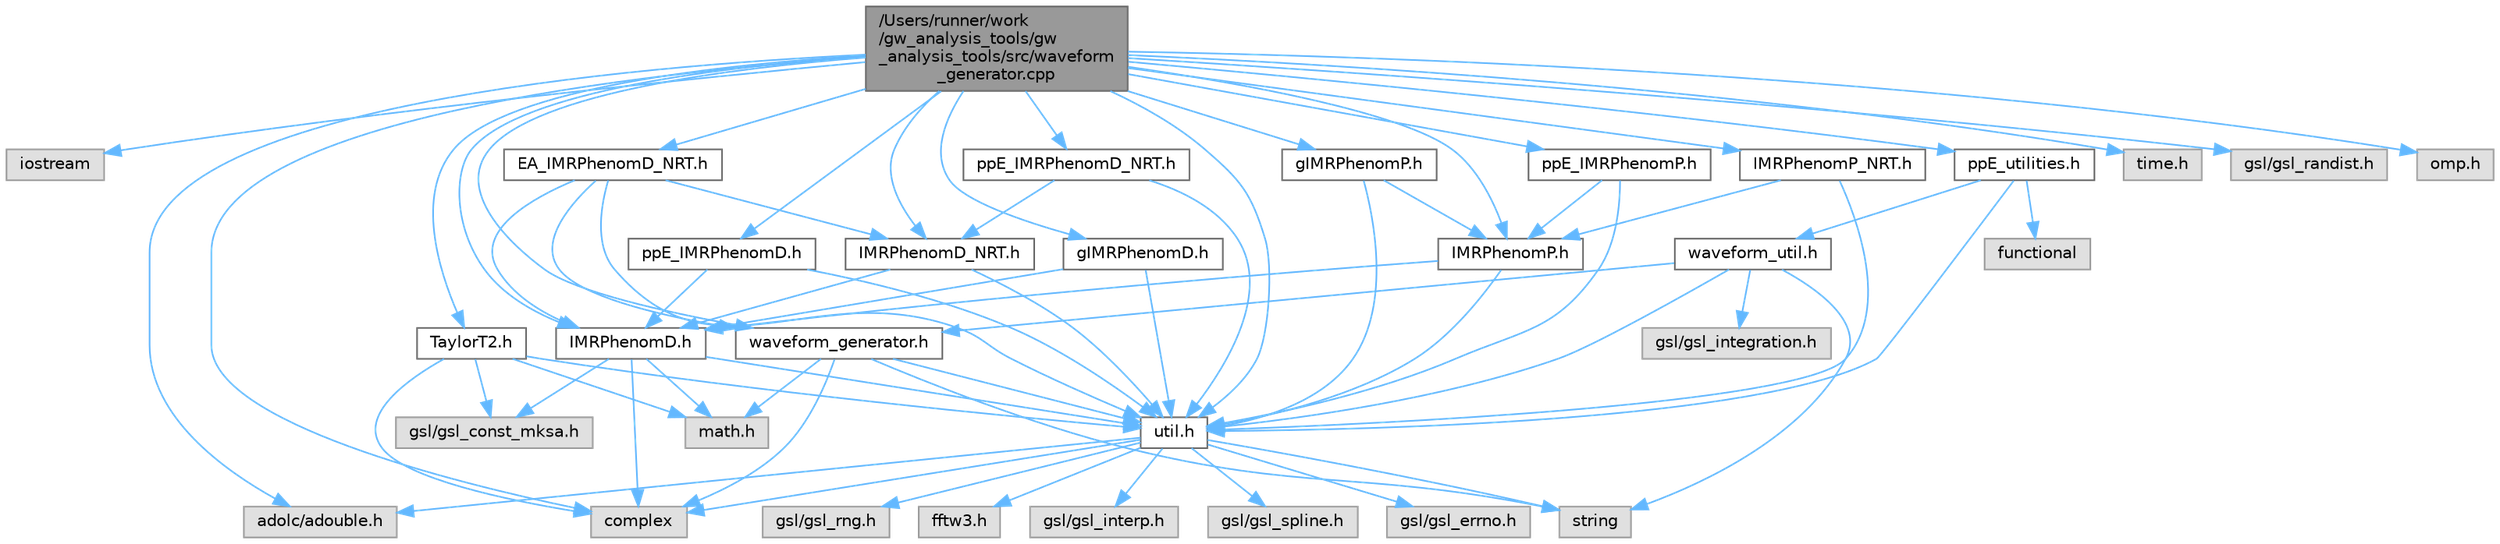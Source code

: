 digraph "/Users/runner/work/gw_analysis_tools/gw_analysis_tools/src/waveform_generator.cpp"
{
 // LATEX_PDF_SIZE
  bgcolor="transparent";
  edge [fontname=Helvetica,fontsize=10,labelfontname=Helvetica,labelfontsize=10];
  node [fontname=Helvetica,fontsize=10,shape=box,height=0.2,width=0.4];
  Node1 [id="Node000001",label="/Users/runner/work\l/gw_analysis_tools/gw\l_analysis_tools/src/waveform\l_generator.cpp",height=0.2,width=0.4,color="gray40", fillcolor="grey60", style="filled", fontcolor="black",tooltip=" "];
  Node1 -> Node2 [id="edge1_Node000001_Node000002",color="steelblue1",style="solid",tooltip=" "];
  Node2 [id="Node000002",label="iostream",height=0.2,width=0.4,color="grey60", fillcolor="#E0E0E0", style="filled",tooltip=" "];
  Node1 -> Node3 [id="edge2_Node000001_Node000003",color="steelblue1",style="solid",tooltip=" "];
  Node3 [id="Node000003",label="waveform_generator.h",height=0.2,width=0.4,color="grey40", fillcolor="white", style="filled",URL="$waveform__generator_8h.html",tooltip=" "];
  Node3 -> Node4 [id="edge3_Node000003_Node000004",color="steelblue1",style="solid",tooltip=" "];
  Node4 [id="Node000004",label="math.h",height=0.2,width=0.4,color="grey60", fillcolor="#E0E0E0", style="filled",tooltip=" "];
  Node3 -> Node5 [id="edge4_Node000003_Node000005",color="steelblue1",style="solid",tooltip=" "];
  Node5 [id="Node000005",label="util.h",height=0.2,width=0.4,color="grey40", fillcolor="white", style="filled",URL="$util_8h.html",tooltip=" "];
  Node5 -> Node6 [id="edge5_Node000005_Node000006",color="steelblue1",style="solid",tooltip=" "];
  Node6 [id="Node000006",label="string",height=0.2,width=0.4,color="grey60", fillcolor="#E0E0E0", style="filled",tooltip=" "];
  Node5 -> Node7 [id="edge6_Node000005_Node000007",color="steelblue1",style="solid",tooltip=" "];
  Node7 [id="Node000007",label="complex",height=0.2,width=0.4,color="grey60", fillcolor="#E0E0E0", style="filled",tooltip=" "];
  Node5 -> Node8 [id="edge7_Node000005_Node000008",color="steelblue1",style="solid",tooltip=" "];
  Node8 [id="Node000008",label="adolc/adouble.h",height=0.2,width=0.4,color="grey60", fillcolor="#E0E0E0", style="filled",tooltip=" "];
  Node5 -> Node9 [id="edge8_Node000005_Node000009",color="steelblue1",style="solid",tooltip=" "];
  Node9 [id="Node000009",label="fftw3.h",height=0.2,width=0.4,color="grey60", fillcolor="#E0E0E0", style="filled",tooltip=" "];
  Node5 -> Node10 [id="edge9_Node000005_Node000010",color="steelblue1",style="solid",tooltip=" "];
  Node10 [id="Node000010",label="gsl/gsl_interp.h",height=0.2,width=0.4,color="grey60", fillcolor="#E0E0E0", style="filled",tooltip=" "];
  Node5 -> Node11 [id="edge10_Node000005_Node000011",color="steelblue1",style="solid",tooltip=" "];
  Node11 [id="Node000011",label="gsl/gsl_spline.h",height=0.2,width=0.4,color="grey60", fillcolor="#E0E0E0", style="filled",tooltip=" "];
  Node5 -> Node12 [id="edge11_Node000005_Node000012",color="steelblue1",style="solid",tooltip=" "];
  Node12 [id="Node000012",label="gsl/gsl_errno.h",height=0.2,width=0.4,color="grey60", fillcolor="#E0E0E0", style="filled",tooltip=" "];
  Node5 -> Node13 [id="edge12_Node000005_Node000013",color="steelblue1",style="solid",tooltip=" "];
  Node13 [id="Node000013",label="gsl/gsl_rng.h",height=0.2,width=0.4,color="grey60", fillcolor="#E0E0E0", style="filled",tooltip=" "];
  Node3 -> Node7 [id="edge13_Node000003_Node000007",color="steelblue1",style="solid",tooltip=" "];
  Node3 -> Node6 [id="edge14_Node000003_Node000006",color="steelblue1",style="solid",tooltip=" "];
  Node1 -> Node14 [id="edge15_Node000001_Node000014",color="steelblue1",style="solid",tooltip=" "];
  Node14 [id="Node000014",label="TaylorT2.h",height=0.2,width=0.4,color="grey40", fillcolor="white", style="filled",URL="$TaylorT2_8h.html",tooltip=" "];
  Node14 -> Node4 [id="edge16_Node000014_Node000004",color="steelblue1",style="solid",tooltip=" "];
  Node14 -> Node15 [id="edge17_Node000014_Node000015",color="steelblue1",style="solid",tooltip=" "];
  Node15 [id="Node000015",label="gsl/gsl_const_mksa.h",height=0.2,width=0.4,color="grey60", fillcolor="#E0E0E0", style="filled",tooltip=" "];
  Node14 -> Node7 [id="edge18_Node000014_Node000007",color="steelblue1",style="solid",tooltip=" "];
  Node14 -> Node5 [id="edge19_Node000014_Node000005",color="steelblue1",style="solid",tooltip=" "];
  Node1 -> Node16 [id="edge20_Node000001_Node000016",color="steelblue1",style="solid",tooltip=" "];
  Node16 [id="Node000016",label="IMRPhenomD.h",height=0.2,width=0.4,color="grey40", fillcolor="white", style="filled",URL="$IMRPhenomD_8h.html",tooltip=" "];
  Node16 -> Node4 [id="edge21_Node000016_Node000004",color="steelblue1",style="solid",tooltip=" "];
  Node16 -> Node15 [id="edge22_Node000016_Node000015",color="steelblue1",style="solid",tooltip=" "];
  Node16 -> Node7 [id="edge23_Node000016_Node000007",color="steelblue1",style="solid",tooltip=" "];
  Node16 -> Node5 [id="edge24_Node000016_Node000005",color="steelblue1",style="solid",tooltip=" "];
  Node1 -> Node17 [id="edge25_Node000001_Node000017",color="steelblue1",style="solid",tooltip=" "];
  Node17 [id="Node000017",label="IMRPhenomP.h",height=0.2,width=0.4,color="grey40", fillcolor="white", style="filled",URL="$IMRPhenomP_8h.html",tooltip=" "];
  Node17 -> Node16 [id="edge26_Node000017_Node000016",color="steelblue1",style="solid",tooltip=" "];
  Node17 -> Node5 [id="edge27_Node000017_Node000005",color="steelblue1",style="solid",tooltip=" "];
  Node1 -> Node18 [id="edge28_Node000001_Node000018",color="steelblue1",style="solid",tooltip=" "];
  Node18 [id="Node000018",label="ppE_IMRPhenomD.h",height=0.2,width=0.4,color="grey40", fillcolor="white", style="filled",URL="$ppE__IMRPhenomD_8h.html",tooltip=" "];
  Node18 -> Node16 [id="edge29_Node000018_Node000016",color="steelblue1",style="solid",tooltip=" "];
  Node18 -> Node5 [id="edge30_Node000018_Node000005",color="steelblue1",style="solid",tooltip=" "];
  Node1 -> Node19 [id="edge31_Node000001_Node000019",color="steelblue1",style="solid",tooltip=" "];
  Node19 [id="Node000019",label="ppE_IMRPhenomD_NRT.h",height=0.2,width=0.4,color="grey40", fillcolor="white", style="filled",URL="$ppE__IMRPhenomD__NRT_8h.html",tooltip=" "];
  Node19 -> Node20 [id="edge32_Node000019_Node000020",color="steelblue1",style="solid",tooltip=" "];
  Node20 [id="Node000020",label="IMRPhenomD_NRT.h",height=0.2,width=0.4,color="grey40", fillcolor="white", style="filled",URL="$IMRPhenomD__NRT_8h.html",tooltip=" "];
  Node20 -> Node16 [id="edge33_Node000020_Node000016",color="steelblue1",style="solid",tooltip=" "];
  Node20 -> Node5 [id="edge34_Node000020_Node000005",color="steelblue1",style="solid",tooltip=" "];
  Node19 -> Node5 [id="edge35_Node000019_Node000005",color="steelblue1",style="solid",tooltip=" "];
  Node1 -> Node21 [id="edge36_Node000001_Node000021",color="steelblue1",style="solid",tooltip=" "];
  Node21 [id="Node000021",label="ppE_IMRPhenomP.h",height=0.2,width=0.4,color="grey40", fillcolor="white", style="filled",URL="$ppE__IMRPhenomP_8h.html",tooltip=" "];
  Node21 -> Node5 [id="edge37_Node000021_Node000005",color="steelblue1",style="solid",tooltip=" "];
  Node21 -> Node17 [id="edge38_Node000021_Node000017",color="steelblue1",style="solid",tooltip=" "];
  Node1 -> Node22 [id="edge39_Node000001_Node000022",color="steelblue1",style="solid",tooltip=" "];
  Node22 [id="Node000022",label="gIMRPhenomD.h",height=0.2,width=0.4,color="grey40", fillcolor="white", style="filled",URL="$gIMRPhenomD_8h.html",tooltip=" "];
  Node22 -> Node16 [id="edge40_Node000022_Node000016",color="steelblue1",style="solid",tooltip=" "];
  Node22 -> Node5 [id="edge41_Node000022_Node000005",color="steelblue1",style="solid",tooltip=" "];
  Node1 -> Node20 [id="edge42_Node000001_Node000020",color="steelblue1",style="solid",tooltip=" "];
  Node1 -> Node23 [id="edge43_Node000001_Node000023",color="steelblue1",style="solid",tooltip=" "];
  Node23 [id="Node000023",label="EA_IMRPhenomD_NRT.h",height=0.2,width=0.4,color="grey40", fillcolor="white", style="filled",URL="$EA__IMRPhenomD__NRT_8h.html",tooltip=" "];
  Node23 -> Node16 [id="edge44_Node000023_Node000016",color="steelblue1",style="solid",tooltip=" "];
  Node23 -> Node20 [id="edge45_Node000023_Node000020",color="steelblue1",style="solid",tooltip=" "];
  Node23 -> Node5 [id="edge46_Node000023_Node000005",color="steelblue1",style="solid",tooltip=" "];
  Node23 -> Node3 [id="edge47_Node000023_Node000003",color="steelblue1",style="solid",tooltip=" "];
  Node1 -> Node24 [id="edge48_Node000001_Node000024",color="steelblue1",style="solid",tooltip=" "];
  Node24 [id="Node000024",label="IMRPhenomP_NRT.h",height=0.2,width=0.4,color="grey40", fillcolor="white", style="filled",URL="$IMRPhenomP__NRT_8h.html",tooltip=" "];
  Node24 -> Node17 [id="edge49_Node000024_Node000017",color="steelblue1",style="solid",tooltip=" "];
  Node24 -> Node5 [id="edge50_Node000024_Node000005",color="steelblue1",style="solid",tooltip=" "];
  Node1 -> Node25 [id="edge51_Node000001_Node000025",color="steelblue1",style="solid",tooltip=" "];
  Node25 [id="Node000025",label="ppE_utilities.h",height=0.2,width=0.4,color="grey40", fillcolor="white", style="filled",URL="$ppE__utilities_8h.html",tooltip=" "];
  Node25 -> Node26 [id="edge52_Node000025_Node000026",color="steelblue1",style="solid",tooltip=" "];
  Node26 [id="Node000026",label="functional",height=0.2,width=0.4,color="grey60", fillcolor="#E0E0E0", style="filled",tooltip=" "];
  Node25 -> Node5 [id="edge53_Node000025_Node000005",color="steelblue1",style="solid",tooltip=" "];
  Node25 -> Node27 [id="edge54_Node000025_Node000027",color="steelblue1",style="solid",tooltip=" "];
  Node27 [id="Node000027",label="waveform_util.h",height=0.2,width=0.4,color="grey40", fillcolor="white", style="filled",URL="$waveform__util_8h.html",tooltip=" "];
  Node27 -> Node3 [id="edge55_Node000027_Node000003",color="steelblue1",style="solid",tooltip=" "];
  Node27 -> Node5 [id="edge56_Node000027_Node000005",color="steelblue1",style="solid",tooltip=" "];
  Node27 -> Node6 [id="edge57_Node000027_Node000006",color="steelblue1",style="solid",tooltip=" "];
  Node27 -> Node28 [id="edge58_Node000027_Node000028",color="steelblue1",style="solid",tooltip=" "];
  Node28 [id="Node000028",label="gsl/gsl_integration.h",height=0.2,width=0.4,color="grey60", fillcolor="#E0E0E0", style="filled",tooltip=" "];
  Node1 -> Node29 [id="edge59_Node000001_Node000029",color="steelblue1",style="solid",tooltip=" "];
  Node29 [id="Node000029",label="gIMRPhenomP.h",height=0.2,width=0.4,color="grey40", fillcolor="white", style="filled",URL="$gIMRPhenomP_8h.html",tooltip=" "];
  Node29 -> Node5 [id="edge60_Node000029_Node000005",color="steelblue1",style="solid",tooltip=" "];
  Node29 -> Node17 [id="edge61_Node000029_Node000017",color="steelblue1",style="solid",tooltip=" "];
  Node1 -> Node5 [id="edge62_Node000001_Node000005",color="steelblue1",style="solid",tooltip=" "];
  Node1 -> Node7 [id="edge63_Node000001_Node000007",color="steelblue1",style="solid",tooltip=" "];
  Node1 -> Node30 [id="edge64_Node000001_Node000030",color="steelblue1",style="solid",tooltip=" "];
  Node30 [id="Node000030",label="time.h",height=0.2,width=0.4,color="grey60", fillcolor="#E0E0E0", style="filled",tooltip=" "];
  Node1 -> Node31 [id="edge65_Node000001_Node000031",color="steelblue1",style="solid",tooltip=" "];
  Node31 [id="Node000031",label="gsl/gsl_randist.h",height=0.2,width=0.4,color="grey60", fillcolor="#E0E0E0", style="filled",tooltip=" "];
  Node1 -> Node8 [id="edge66_Node000001_Node000008",color="steelblue1",style="solid",tooltip=" "];
  Node1 -> Node32 [id="edge67_Node000001_Node000032",color="steelblue1",style="solid",tooltip=" "];
  Node32 [id="Node000032",label="omp.h",height=0.2,width=0.4,color="grey60", fillcolor="#E0E0E0", style="filled",tooltip=" "];
}
